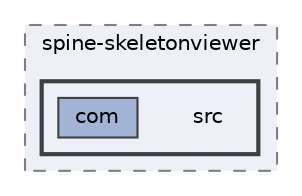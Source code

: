 digraph "external/spine-runtimes/spine-libgdx/spine-skeletonviewer/src"
{
 // LATEX_PDF_SIZE
  bgcolor="transparent";
  edge [fontname=Helvetica,fontsize=10,labelfontname=Helvetica,labelfontsize=10];
  node [fontname=Helvetica,fontsize=10,shape=box,height=0.2,width=0.4];
  compound=true
  subgraph clusterdir_7ba4c176c8402ab3f4f7ac6ebd31e4c6 {
    graph [ bgcolor="#edf0f7", pencolor="grey50", label="spine-skeletonviewer", fontname=Helvetica,fontsize=10 style="filled,dashed", URL="dir_7ba4c176c8402ab3f4f7ac6ebd31e4c6.html",tooltip=""]
  subgraph clusterdir_e78359cb0735a3e7af919cded727a509 {
    graph [ bgcolor="#edf0f7", pencolor="grey25", label="", fontname=Helvetica,fontsize=10 style="filled,bold", URL="dir_e78359cb0735a3e7af919cded727a509.html",tooltip=""]
    dir_e78359cb0735a3e7af919cded727a509 [shape=plaintext, label="src"];
  dir_c1e3d14b4d29cb888ca464f3b5d4ae37 [label="com", fillcolor="#a2b4d6", color="grey25", style="filled", URL="dir_c1e3d14b4d29cb888ca464f3b5d4ae37.html",tooltip=""];
  }
  }
}
